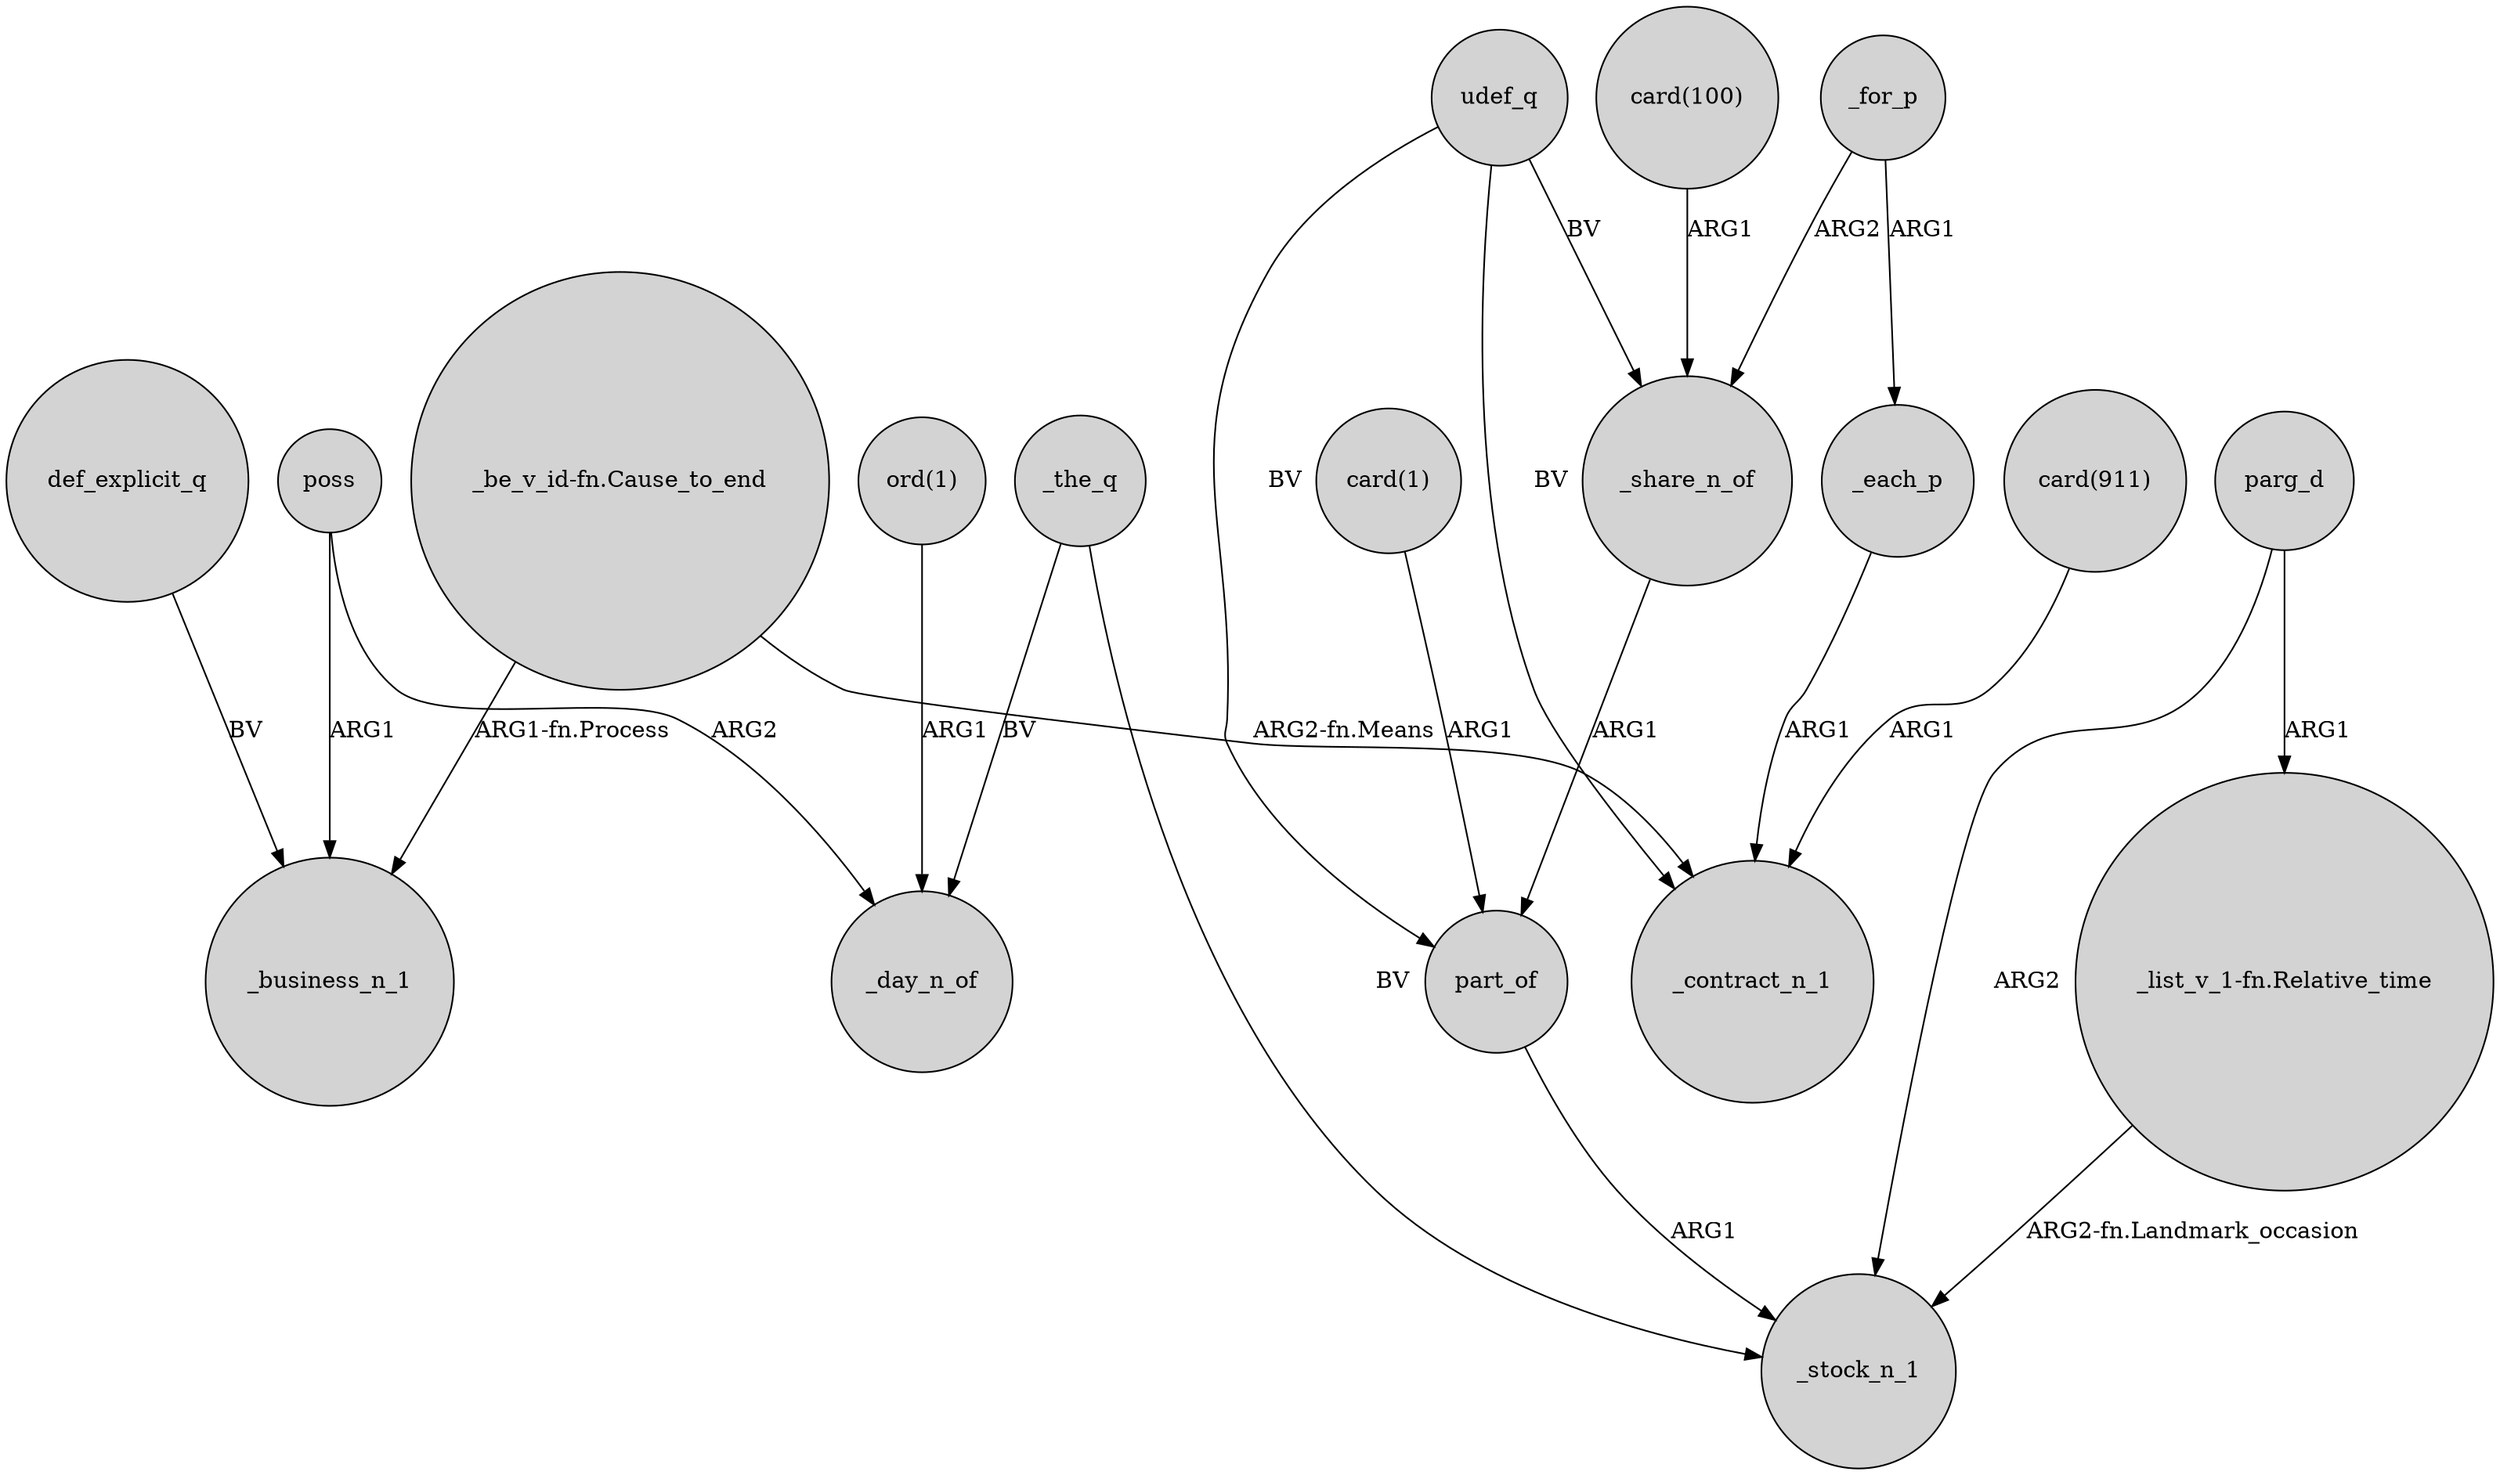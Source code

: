 digraph {
	node [shape=circle style=filled]
	def_explicit_q -> _business_n_1 [label=BV]
	_for_p -> _each_p [label=ARG1]
	part_of -> _stock_n_1 [label=ARG1]
	_share_n_of -> part_of [label=ARG1]
	poss -> _business_n_1 [label=ARG1]
	_for_p -> _share_n_of [label=ARG2]
	"ord(1)" -> _day_n_of [label=ARG1]
	udef_q -> part_of [label=BV]
	"card(911)" -> _contract_n_1 [label=ARG1]
	poss -> _day_n_of [label=ARG2]
	"_be_v_id-fn.Cause_to_end" -> _business_n_1 [label="ARG1-fn.Process"]
	"card(1)" -> part_of [label=ARG1]
	_the_q -> _stock_n_1 [label=BV]
	_each_p -> _contract_n_1 [label=ARG1]
	_the_q -> _day_n_of [label=BV]
	udef_q -> _share_n_of [label=BV]
	parg_d -> "_list_v_1-fn.Relative_time" [label=ARG1]
	"_be_v_id-fn.Cause_to_end" -> _contract_n_1 [label="ARG2-fn.Means"]
	"_list_v_1-fn.Relative_time" -> _stock_n_1 [label="ARG2-fn.Landmark_occasion"]
	udef_q -> _contract_n_1 [label=BV]
	"card(100)" -> _share_n_of [label=ARG1]
	parg_d -> _stock_n_1 [label=ARG2]
}
